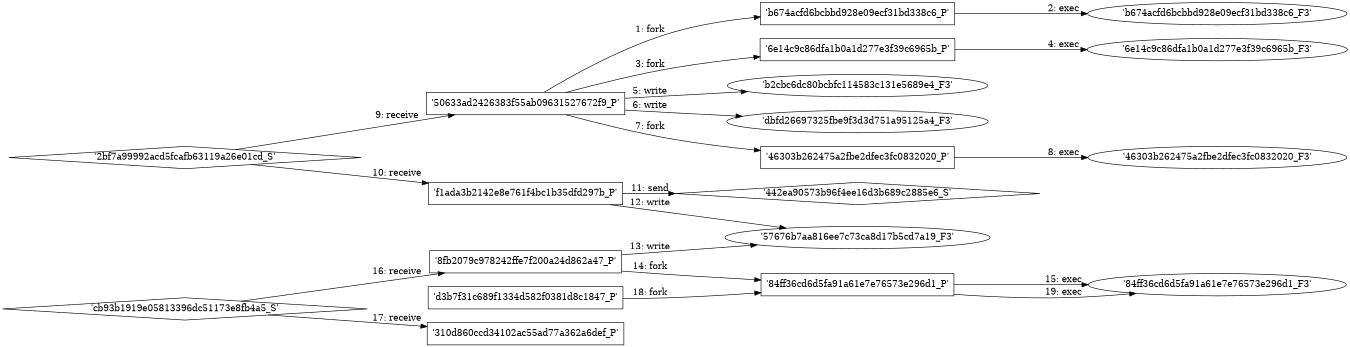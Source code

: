 digraph "D:\Learning\Paper\apt\基于CTI的攻击预警\Dataset\攻击图\ASGfromALLCTI\How Office 365 protects your organization from modern phishing campaigns.dot" {
rankdir="LR"
size="9"
fixedsize="false"
splines="true"
nodesep=0.3
ranksep=0
fontsize=10
overlap="scalexy"
engine= "neato"
	"'50633ad2426383f55ab09631527672f9_P'" [node_type=Process shape=box]
	"'b674acfd6bcbbd928e09ecf31bd338c6_P'" [node_type=Process shape=box]
	"'50633ad2426383f55ab09631527672f9_P'" -> "'b674acfd6bcbbd928e09ecf31bd338c6_P'" [label="1: fork"]
	"'b674acfd6bcbbd928e09ecf31bd338c6_P'" [node_type=Process shape=box]
	"'b674acfd6bcbbd928e09ecf31bd338c6_F3'" [node_type=File shape=ellipse]
	"'b674acfd6bcbbd928e09ecf31bd338c6_P'" -> "'b674acfd6bcbbd928e09ecf31bd338c6_F3'" [label="2: exec"]
	"'50633ad2426383f55ab09631527672f9_P'" [node_type=Process shape=box]
	"'6e14c9c86dfa1b0a1d277e3f39c6965b_P'" [node_type=Process shape=box]
	"'50633ad2426383f55ab09631527672f9_P'" -> "'6e14c9c86dfa1b0a1d277e3f39c6965b_P'" [label="3: fork"]
	"'6e14c9c86dfa1b0a1d277e3f39c6965b_P'" [node_type=Process shape=box]
	"'6e14c9c86dfa1b0a1d277e3f39c6965b_F3'" [node_type=File shape=ellipse]
	"'6e14c9c86dfa1b0a1d277e3f39c6965b_P'" -> "'6e14c9c86dfa1b0a1d277e3f39c6965b_F3'" [label="4: exec"]
	"'b2cbc6dc80bcbfc114583c131e5689e4_F3'" [node_type=file shape=ellipse]
	"'50633ad2426383f55ab09631527672f9_P'" [node_type=Process shape=box]
	"'50633ad2426383f55ab09631527672f9_P'" -> "'b2cbc6dc80bcbfc114583c131e5689e4_F3'" [label="5: write"]
	"'dbfd26697325fbe9f3d3d751a95125a4_F3'" [node_type=file shape=ellipse]
	"'50633ad2426383f55ab09631527672f9_P'" [node_type=Process shape=box]
	"'50633ad2426383f55ab09631527672f9_P'" -> "'dbfd26697325fbe9f3d3d751a95125a4_F3'" [label="6: write"]
	"'50633ad2426383f55ab09631527672f9_P'" [node_type=Process shape=box]
	"'46303b262475a2fbe2dfec3fc0832020_P'" [node_type=Process shape=box]
	"'50633ad2426383f55ab09631527672f9_P'" -> "'46303b262475a2fbe2dfec3fc0832020_P'" [label="7: fork"]
	"'46303b262475a2fbe2dfec3fc0832020_P'" [node_type=Process shape=box]
	"'46303b262475a2fbe2dfec3fc0832020_F3'" [node_type=File shape=ellipse]
	"'46303b262475a2fbe2dfec3fc0832020_P'" -> "'46303b262475a2fbe2dfec3fc0832020_F3'" [label="8: exec"]
	"'50633ad2426383f55ab09631527672f9_P'" [node_type=Process shape=box]
	"'2bf7a99992acd5fcafb63119a26e01cd_S'" [node_type=Socket shape=diamond]
	"'2bf7a99992acd5fcafb63119a26e01cd_S'" -> "'50633ad2426383f55ab09631527672f9_P'" [label="9: receive"]
	"'f1ada3b2142e8e761f4bc1b35dfd297b_P'" [node_type=Process shape=box]
	"'2bf7a99992acd5fcafb63119a26e01cd_S'" [node_type=Socket shape=diamond]
	"'2bf7a99992acd5fcafb63119a26e01cd_S'" -> "'f1ada3b2142e8e761f4bc1b35dfd297b_P'" [label="10: receive"]
	"'442ea90573b96f4ee16d3b689c2885e6_S'" [node_type=Socket shape=diamond]
	"'f1ada3b2142e8e761f4bc1b35dfd297b_P'" [node_type=Process shape=box]
	"'f1ada3b2142e8e761f4bc1b35dfd297b_P'" -> "'442ea90573b96f4ee16d3b689c2885e6_S'" [label="11: send"]
	"'57676b7aa816ee7c73ca8d17b5cd7a19_F3'" [node_type=file shape=ellipse]
	"'f1ada3b2142e8e761f4bc1b35dfd297b_P'" [node_type=Process shape=box]
	"'f1ada3b2142e8e761f4bc1b35dfd297b_P'" -> "'57676b7aa816ee7c73ca8d17b5cd7a19_F3'" [label="12: write"]
	"'57676b7aa816ee7c73ca8d17b5cd7a19_F3'" [node_type=file shape=ellipse]
	"'8fb2079c978242ffe7f200a24d862a47_P'" [node_type=Process shape=box]
	"'8fb2079c978242ffe7f200a24d862a47_P'" -> "'57676b7aa816ee7c73ca8d17b5cd7a19_F3'" [label="13: write"]
	"'8fb2079c978242ffe7f200a24d862a47_P'" [node_type=Process shape=box]
	"'84ff36cd6d5fa91a61e7e76573e296d1_P'" [node_type=Process shape=box]
	"'8fb2079c978242ffe7f200a24d862a47_P'" -> "'84ff36cd6d5fa91a61e7e76573e296d1_P'" [label="14: fork"]
	"'84ff36cd6d5fa91a61e7e76573e296d1_P'" [node_type=Process shape=box]
	"'84ff36cd6d5fa91a61e7e76573e296d1_F3'" [node_type=File shape=ellipse]
	"'84ff36cd6d5fa91a61e7e76573e296d1_P'" -> "'84ff36cd6d5fa91a61e7e76573e296d1_F3'" [label="15: exec"]
	"'8fb2079c978242ffe7f200a24d862a47_P'" [node_type=Process shape=box]
	"'cb93b1919e05813396dc51173e8fb4a5_S'" [node_type=Socket shape=diamond]
	"'cb93b1919e05813396dc51173e8fb4a5_S'" -> "'8fb2079c978242ffe7f200a24d862a47_P'" [label="16: receive"]
	"'310d860ccd34102ac55ad77a362a6def_P'" [node_type=Process shape=box]
	"'cb93b1919e05813396dc51173e8fb4a5_S'" [node_type=Socket shape=diamond]
	"'cb93b1919e05813396dc51173e8fb4a5_S'" -> "'310d860ccd34102ac55ad77a362a6def_P'" [label="17: receive"]
	"'d3b7f31c689f1334d582f0381d8c1847_P'" [node_type=Process shape=box]
	"'84ff36cd6d5fa91a61e7e76573e296d1_P'" [node_type=Process shape=box]
	"'d3b7f31c689f1334d582f0381d8c1847_P'" -> "'84ff36cd6d5fa91a61e7e76573e296d1_P'" [label="18: fork"]
	"'84ff36cd6d5fa91a61e7e76573e296d1_P'" [node_type=Process shape=box]
	"'84ff36cd6d5fa91a61e7e76573e296d1_F3'" [node_type=File shape=ellipse]
	"'84ff36cd6d5fa91a61e7e76573e296d1_P'" -> "'84ff36cd6d5fa91a61e7e76573e296d1_F3'" [label="19: exec"]
}
